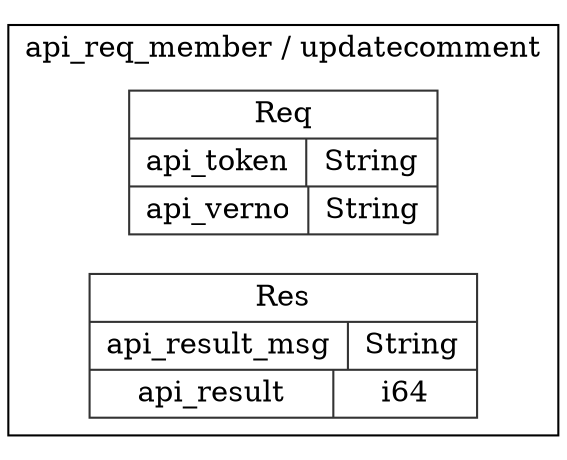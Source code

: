 digraph {
  rankdir=LR;
  subgraph cluster_0 {
    label="api_req_member / updatecomment";
    node [style="filled", color=white, style="solid", color=gray20];
    api_req_member__updatecomment__Req [label="<Req> Req  | { api_token | <api_token> String } | { api_verno | <api_verno> String }", shape=record];
    api_req_member__updatecomment__Res [label="<Res> Res  | { api_result_msg | <api_result_msg> String } | { api_result | <api_result> i64 }", shape=record];
  }
}
